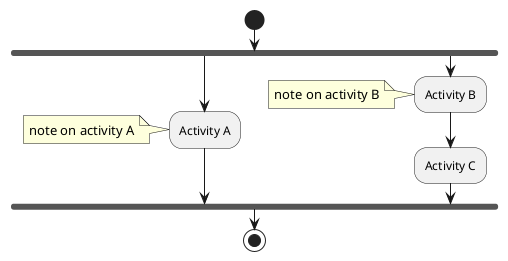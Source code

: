 {
  "sha1": "lsuecst4aapm2qwybbfu19ae784hs2d",
  "insertion": {
    "when": "2024-06-03T18:59:34.516Z",
    "user": "plantuml@gmail.com"
  }
}
@startuml
start
fork
    :Activity A;
    note:note on activity A
fork again
    :Activity B;
    note:note on activity B
    :Activity C;
end fork
stop
@enduml
